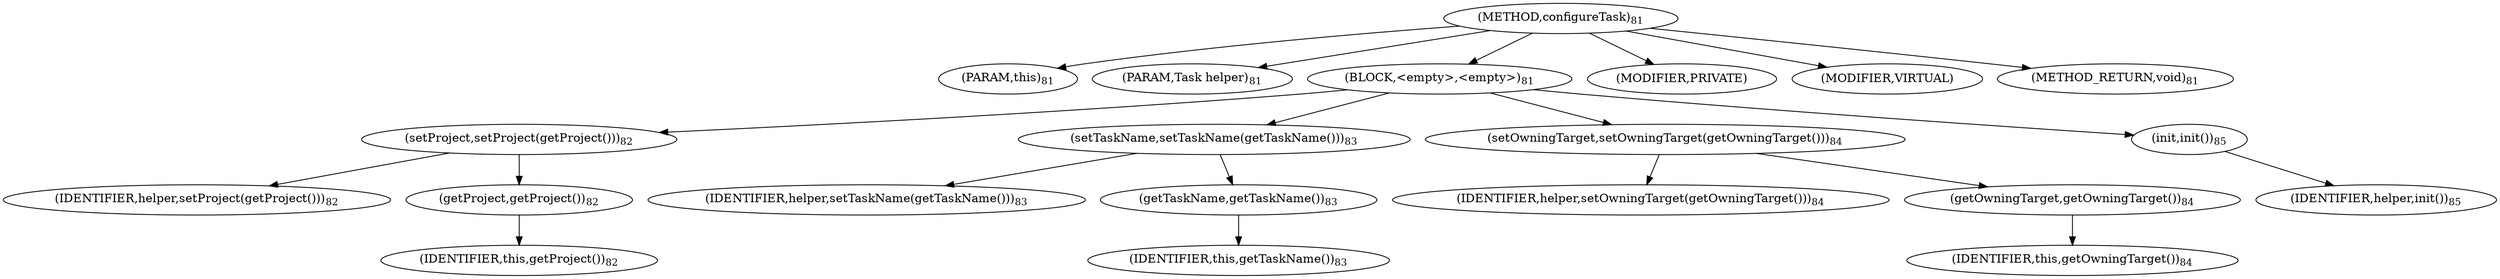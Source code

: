 digraph "configureTask" {  
"112" [label = <(METHOD,configureTask)<SUB>81</SUB>> ]
"6" [label = <(PARAM,this)<SUB>81</SUB>> ]
"113" [label = <(PARAM,Task helper)<SUB>81</SUB>> ]
"114" [label = <(BLOCK,&lt;empty&gt;,&lt;empty&gt;)<SUB>81</SUB>> ]
"115" [label = <(setProject,setProject(getProject()))<SUB>82</SUB>> ]
"116" [label = <(IDENTIFIER,helper,setProject(getProject()))<SUB>82</SUB>> ]
"117" [label = <(getProject,getProject())<SUB>82</SUB>> ]
"5" [label = <(IDENTIFIER,this,getProject())<SUB>82</SUB>> ]
"118" [label = <(setTaskName,setTaskName(getTaskName()))<SUB>83</SUB>> ]
"119" [label = <(IDENTIFIER,helper,setTaskName(getTaskName()))<SUB>83</SUB>> ]
"120" [label = <(getTaskName,getTaskName())<SUB>83</SUB>> ]
"7" [label = <(IDENTIFIER,this,getTaskName())<SUB>83</SUB>> ]
"121" [label = <(setOwningTarget,setOwningTarget(getOwningTarget()))<SUB>84</SUB>> ]
"122" [label = <(IDENTIFIER,helper,setOwningTarget(getOwningTarget()))<SUB>84</SUB>> ]
"123" [label = <(getOwningTarget,getOwningTarget())<SUB>84</SUB>> ]
"8" [label = <(IDENTIFIER,this,getOwningTarget())<SUB>84</SUB>> ]
"124" [label = <(init,init())<SUB>85</SUB>> ]
"125" [label = <(IDENTIFIER,helper,init())<SUB>85</SUB>> ]
"126" [label = <(MODIFIER,PRIVATE)> ]
"127" [label = <(MODIFIER,VIRTUAL)> ]
"128" [label = <(METHOD_RETURN,void)<SUB>81</SUB>> ]
  "112" -> "6" 
  "112" -> "113" 
  "112" -> "114" 
  "112" -> "126" 
  "112" -> "127" 
  "112" -> "128" 
  "114" -> "115" 
  "114" -> "118" 
  "114" -> "121" 
  "114" -> "124" 
  "115" -> "116" 
  "115" -> "117" 
  "117" -> "5" 
  "118" -> "119" 
  "118" -> "120" 
  "120" -> "7" 
  "121" -> "122" 
  "121" -> "123" 
  "123" -> "8" 
  "124" -> "125" 
}
